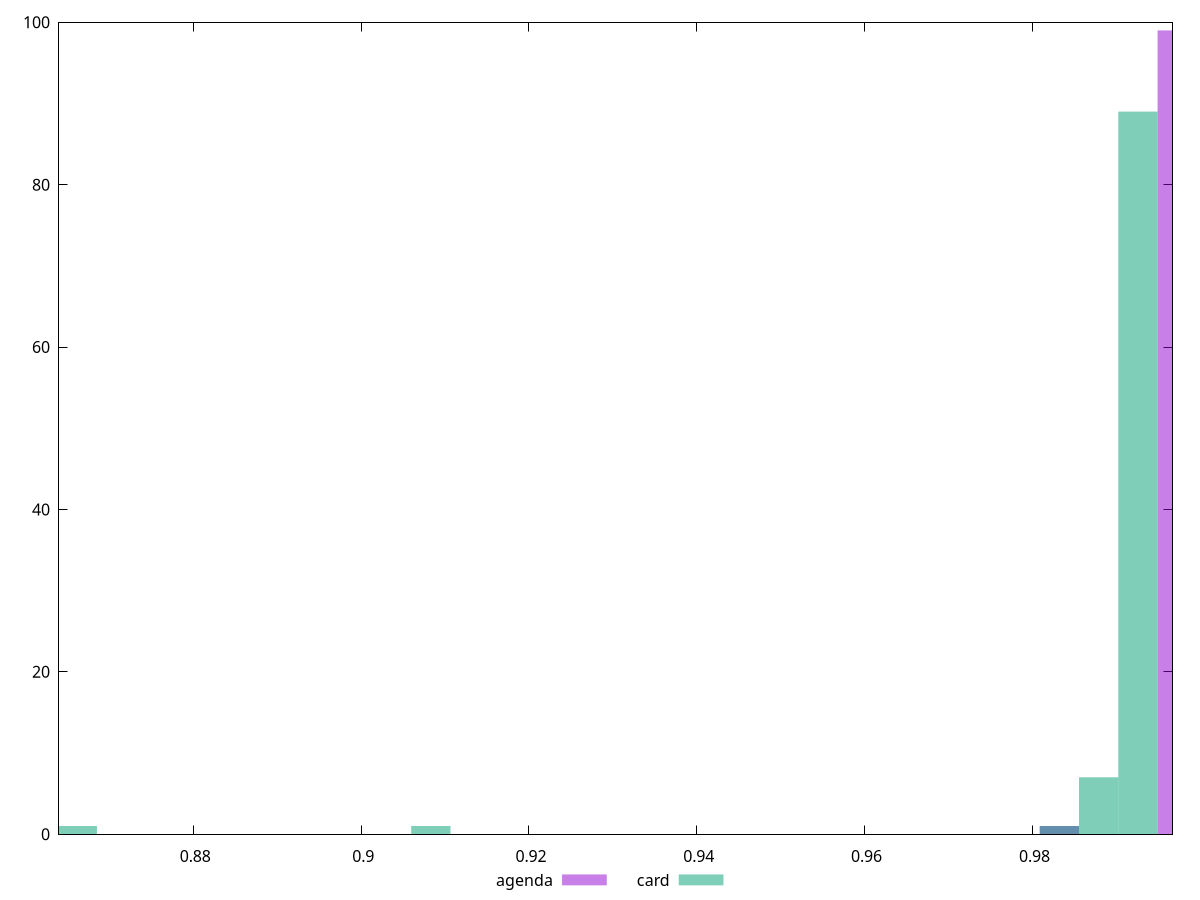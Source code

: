 reset

$agenda <<EOF
0.9832138521366354 1
0.997259764310016 99
EOF

$card <<EOF
0.9925777935855558 89
0.9878958228610956 7
0.8661645840251312 1
0.9832138521366354 1
0.9083023205452727 1
EOF

set key outside below
set boxwidth 0.004681970724460169
set xrange [0.8639854885013647:0.9966956724105303]
set yrange [0:100]
set trange [0:100]
set style fill transparent solid 0.5 noborder
set terminal svg size 640, 500 enhanced background rgb 'white'
set output "reports/report_00030_2021-02-24T20-42-31.540Z/meta/pScore/comparison/histogram/1_vs_2.svg"

plot $agenda title "agenda" with boxes, \
     $card title "card" with boxes

reset
